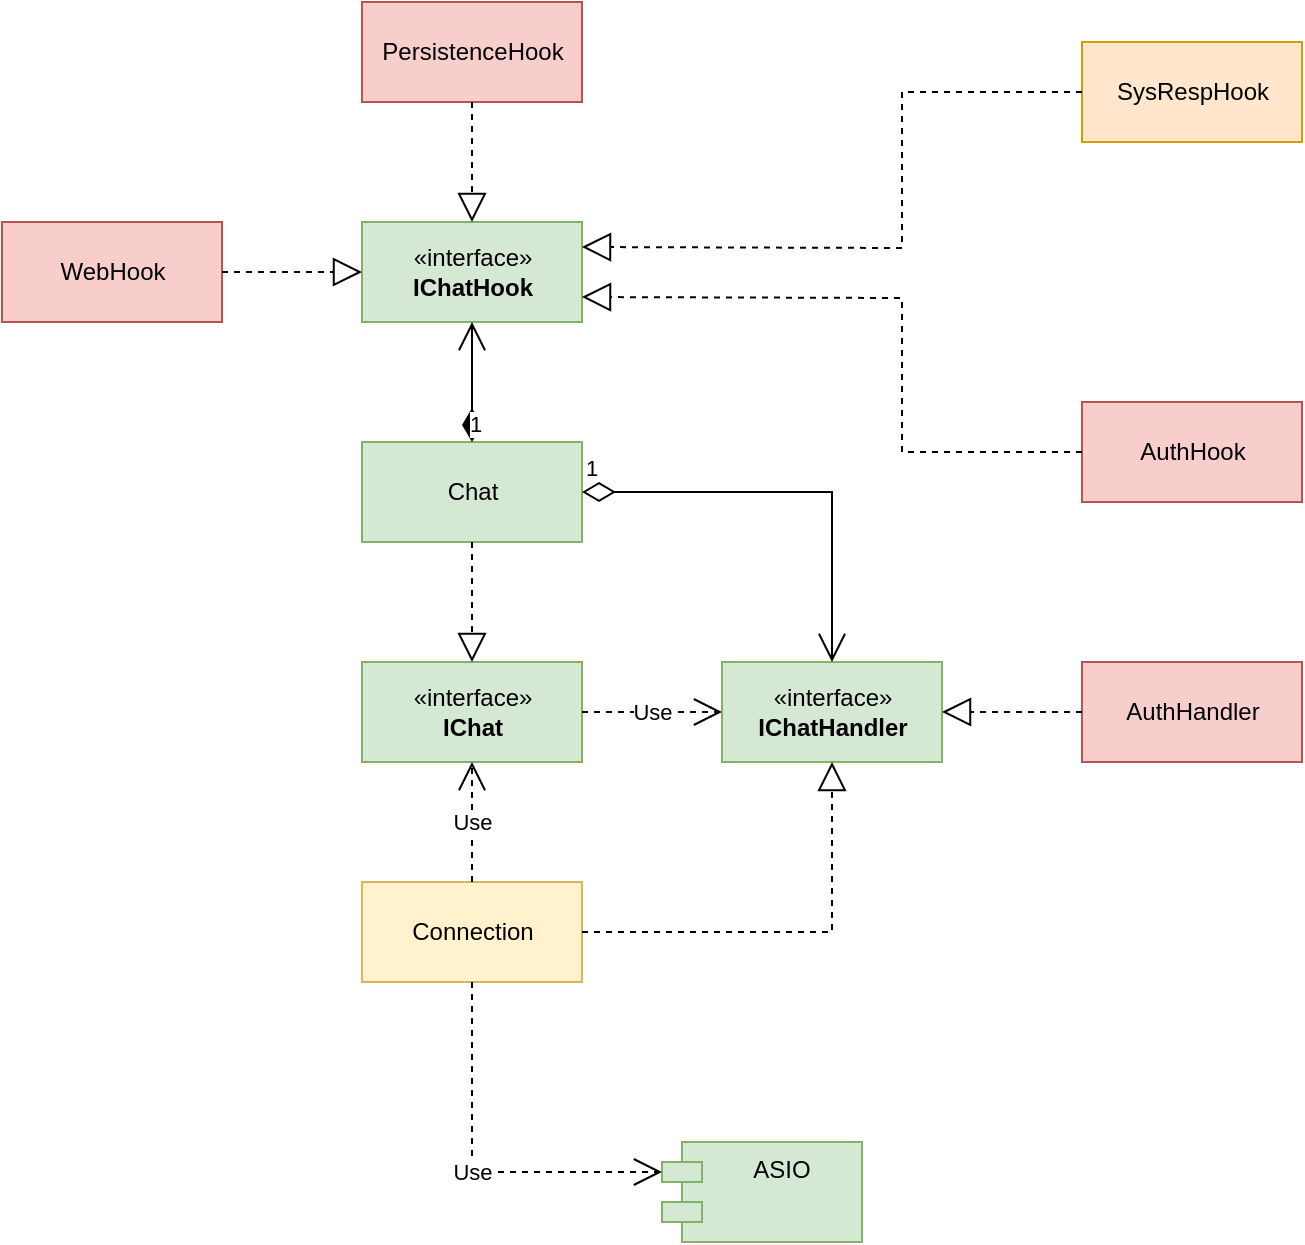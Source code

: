 <mxfile version="20.8.16" type="device"><diagram name="Strona-1" id="FkSsc9mDpDtkqdDFvLnH"><mxGraphModel dx="1434" dy="871" grid="1" gridSize="10" guides="1" tooltips="1" connect="1" arrows="1" fold="1" page="1" pageScale="1" pageWidth="2336" pageHeight="1654" math="0" shadow="0"><root><mxCell id="0"/><mxCell id="1" parent="0"/><mxCell id="LzD8yjja8JfDiUYrr-pz-2" value="«interface»&lt;br&gt;&lt;b&gt;IChat&lt;/b&gt;" style="html=1;fillColor=#d5e8d4;strokeColor=#82b366;" parent="1" vertex="1"><mxGeometry x="510" y="630" width="110" height="50" as="geometry"/></mxCell><mxCell id="LzD8yjja8JfDiUYrr-pz-3" value="Connection" style="html=1;fillColor=#fff2cc;strokeColor=#d6b656;" parent="1" vertex="1"><mxGeometry x="510" y="740" width="110" height="50" as="geometry"/></mxCell><mxCell id="LzD8yjja8JfDiUYrr-pz-4" value="Chat" style="html=1;fillColor=#d5e8d4;strokeColor=#82b366;" parent="1" vertex="1"><mxGeometry x="510" y="520" width="110" height="50" as="geometry"/></mxCell><mxCell id="LzD8yjja8JfDiUYrr-pz-7" value="" style="endArrow=block;dashed=1;endFill=0;endSize=12;html=1;rounded=0;entryX=0.5;entryY=0;entryDx=0;entryDy=0;exitX=0.5;exitY=1;exitDx=0;exitDy=0;" parent="1" source="LzD8yjja8JfDiUYrr-pz-4" target="LzD8yjja8JfDiUYrr-pz-2" edge="1"><mxGeometry width="160" relative="1" as="geometry"><mxPoint x="510" y="700" as="sourcePoint"/><mxPoint x="670" y="700" as="targetPoint"/></mxGeometry></mxCell><mxCell id="LzD8yjja8JfDiUYrr-pz-8" value="Use" style="endArrow=open;endSize=12;dashed=1;html=1;rounded=0;exitX=0.5;exitY=0;exitDx=0;exitDy=0;entryX=0.5;entryY=1;entryDx=0;entryDy=0;" parent="1" source="LzD8yjja8JfDiUYrr-pz-3" target="LzD8yjja8JfDiUYrr-pz-2" edge="1"><mxGeometry width="160" relative="1" as="geometry"><mxPoint x="510" y="700" as="sourcePoint"/><mxPoint x="670" y="700" as="targetPoint"/></mxGeometry></mxCell><mxCell id="LzD8yjja8JfDiUYrr-pz-9" value="«interface»&lt;br&gt;&lt;b&gt;IChatHandler&lt;/b&gt;" style="html=1;fillColor=#d5e8d4;strokeColor=#82b366;" parent="1" vertex="1"><mxGeometry x="690" y="630" width="110" height="50" as="geometry"/></mxCell><mxCell id="LzD8yjja8JfDiUYrr-pz-10" value="Use" style="endArrow=open;endSize=12;dashed=1;html=1;rounded=0;entryX=0;entryY=0.5;entryDx=0;entryDy=0;exitX=1;exitY=0.5;exitDx=0;exitDy=0;" parent="1" source="LzD8yjja8JfDiUYrr-pz-2" target="LzD8yjja8JfDiUYrr-pz-9" edge="1"><mxGeometry width="160" relative="1" as="geometry"><mxPoint x="510" y="700" as="sourcePoint"/><mxPoint x="670" y="700" as="targetPoint"/></mxGeometry></mxCell><mxCell id="LzD8yjja8JfDiUYrr-pz-11" value="1" style="endArrow=open;html=1;endSize=12;startArrow=diamondThin;startSize=14;startFill=0;edgeStyle=orthogonalEdgeStyle;align=left;verticalAlign=bottom;rounded=0;exitX=1;exitY=0.5;exitDx=0;exitDy=0;entryX=0.5;entryY=0;entryDx=0;entryDy=0;" parent="1" source="LzD8yjja8JfDiUYrr-pz-4" target="LzD8yjja8JfDiUYrr-pz-9" edge="1"><mxGeometry x="-1" y="3" relative="1" as="geometry"><mxPoint x="510" y="700" as="sourcePoint"/><mxPoint x="670" y="700" as="targetPoint"/></mxGeometry></mxCell><mxCell id="LzD8yjja8JfDiUYrr-pz-12" value="" style="endArrow=block;dashed=1;endFill=0;endSize=12;html=1;rounded=0;exitX=1;exitY=0.5;exitDx=0;exitDy=0;entryX=0.5;entryY=1;entryDx=0;entryDy=0;" parent="1" source="LzD8yjja8JfDiUYrr-pz-3" target="LzD8yjja8JfDiUYrr-pz-9" edge="1"><mxGeometry width="160" relative="1" as="geometry"><mxPoint x="510" y="700" as="sourcePoint"/><mxPoint x="800" y="815" as="targetPoint"/><Array as="points"><mxPoint x="745" y="765"/></Array></mxGeometry></mxCell><mxCell id="LzD8yjja8JfDiUYrr-pz-14" value="«interface»&lt;br&gt;&lt;b&gt;IChatHook&lt;/b&gt;" style="html=1;fillColor=#d5e8d4;strokeColor=#82b366;" parent="1" vertex="1"><mxGeometry x="510" y="410" width="110" height="50" as="geometry"/></mxCell><mxCell id="LzD8yjja8JfDiUYrr-pz-18" value="1" style="endArrow=open;html=1;endSize=12;startArrow=diamondThin;startSize=14;startFill=1;edgeStyle=orthogonalEdgeStyle;align=left;verticalAlign=bottom;rounded=0;exitX=0.5;exitY=0;exitDx=0;exitDy=0;entryX=0.5;entryY=1;entryDx=0;entryDy=0;" parent="1" source="LzD8yjja8JfDiUYrr-pz-4" target="LzD8yjja8JfDiUYrr-pz-14" edge="1"><mxGeometry x="-1" y="3" relative="1" as="geometry"><mxPoint x="540" y="550" as="sourcePoint"/><mxPoint x="700" y="550" as="targetPoint"/></mxGeometry></mxCell><mxCell id="LzD8yjja8JfDiUYrr-pz-19" value="AuthHook" style="html=1;fillColor=#f8cecc;strokeColor=#b85450;" parent="1" vertex="1"><mxGeometry x="870" y="500" width="110" height="50" as="geometry"/></mxCell><mxCell id="LzD8yjja8JfDiUYrr-pz-25" value="PersistenceHook" style="html=1;fillColor=#f8cecc;strokeColor=#b85450;" parent="1" vertex="1"><mxGeometry x="510" y="300" width="110" height="50" as="geometry"/></mxCell><mxCell id="LzD8yjja8JfDiUYrr-pz-26" value="" style="endArrow=block;dashed=1;endFill=0;endSize=12;html=1;rounded=0;exitX=0.5;exitY=1;exitDx=0;exitDy=0;entryX=0.5;entryY=0;entryDx=0;entryDy=0;" parent="1" source="LzD8yjja8JfDiUYrr-pz-25" target="LzD8yjja8JfDiUYrr-pz-14" edge="1"><mxGeometry width="160" relative="1" as="geometry"><mxPoint x="610" y="460" as="sourcePoint"/><mxPoint x="770" y="460" as="targetPoint"/></mxGeometry></mxCell><mxCell id="LzD8yjja8JfDiUYrr-pz-27" value="WebHook" style="html=1;fillColor=#f8cecc;strokeColor=#b85450;" parent="1" vertex="1"><mxGeometry x="330" y="410" width="110" height="50" as="geometry"/></mxCell><mxCell id="LzD8yjja8JfDiUYrr-pz-28" value="" style="endArrow=block;dashed=1;endFill=0;endSize=12;html=1;rounded=0;exitX=1;exitY=0.5;exitDx=0;exitDy=0;entryX=0;entryY=0.5;entryDx=0;entryDy=0;" parent="1" source="LzD8yjja8JfDiUYrr-pz-27" target="LzD8yjja8JfDiUYrr-pz-14" edge="1"><mxGeometry width="160" relative="1" as="geometry"><mxPoint x="610" y="460" as="sourcePoint"/><mxPoint x="770" y="460" as="targetPoint"/></mxGeometry></mxCell><mxCell id="LzD8yjja8JfDiUYrr-pz-29" value="AuthHandler" style="html=1;fillColor=#f8cecc;strokeColor=#b85450;" parent="1" vertex="1"><mxGeometry x="870" y="630" width="110" height="50" as="geometry"/></mxCell><mxCell id="LzD8yjja8JfDiUYrr-pz-30" value="" style="endArrow=block;dashed=1;endFill=0;endSize=12;html=1;rounded=0;exitX=0;exitY=0.5;exitDx=0;exitDy=0;entryX=1;entryY=0.5;entryDx=0;entryDy=0;" parent="1" source="LzD8yjja8JfDiUYrr-pz-29" target="LzD8yjja8JfDiUYrr-pz-9" edge="1"><mxGeometry width="160" relative="1" as="geometry"><mxPoint x="610" y="460" as="sourcePoint"/><mxPoint x="770" y="460" as="targetPoint"/></mxGeometry></mxCell><mxCell id="c1YSkU1O96zygcxP8_VP-1" value="" style="endArrow=block;dashed=1;endFill=0;endSize=12;html=1;rounded=0;entryX=1;entryY=0.75;entryDx=0;entryDy=0;exitX=0;exitY=0.5;exitDx=0;exitDy=0;" edge="1" parent="1" source="LzD8yjja8JfDiUYrr-pz-19" target="LzD8yjja8JfDiUYrr-pz-14"><mxGeometry width="160" relative="1" as="geometry"><mxPoint x="780" y="520" as="sourcePoint"/><mxPoint x="880" y="610" as="targetPoint"/><Array as="points"><mxPoint x="780" y="525"/><mxPoint x="780" y="448"/></Array></mxGeometry></mxCell><mxCell id="c1YSkU1O96zygcxP8_VP-2" value="SysRespHook" style="html=1;fillColor=#ffe6cc;strokeColor=#d79b00;" vertex="1" parent="1"><mxGeometry x="870" y="320" width="110" height="50" as="geometry"/></mxCell><mxCell id="c1YSkU1O96zygcxP8_VP-3" value="" style="endArrow=block;dashed=1;endFill=0;endSize=12;html=1;rounded=0;entryX=1;entryY=0.25;entryDx=0;entryDy=0;exitX=0;exitY=0.5;exitDx=0;exitDy=0;" edge="1" parent="1" source="c1YSkU1O96zygcxP8_VP-2" target="LzD8yjja8JfDiUYrr-pz-14"><mxGeometry width="160" relative="1" as="geometry"><mxPoint x="690" y="540" as="sourcePoint"/><mxPoint x="850" y="540" as="targetPoint"/><Array as="points"><mxPoint x="780" y="345"/><mxPoint x="780" y="423"/></Array></mxGeometry></mxCell><mxCell id="c1YSkU1O96zygcxP8_VP-4" value="ASIO" style="shape=module;align=left;spacingLeft=20;align=center;verticalAlign=top;fillColor=#d5e8d4;strokeColor=#82b366;" vertex="1" parent="1"><mxGeometry x="660" y="870" width="100" height="50" as="geometry"/></mxCell><mxCell id="c1YSkU1O96zygcxP8_VP-5" value="Use" style="endArrow=open;endSize=12;dashed=1;html=1;rounded=0;exitX=0.5;exitY=1;exitDx=0;exitDy=0;entryX=0;entryY=0;entryDx=0;entryDy=15;entryPerimeter=0;" edge="1" parent="1" source="LzD8yjja8JfDiUYrr-pz-3" target="c1YSkU1O96zygcxP8_VP-4"><mxGeometry width="160" relative="1" as="geometry"><mxPoint x="640" y="870" as="sourcePoint"/><mxPoint x="800" y="870" as="targetPoint"/><Array as="points"><mxPoint x="565" y="885"/></Array></mxGeometry></mxCell></root></mxGraphModel></diagram></mxfile>